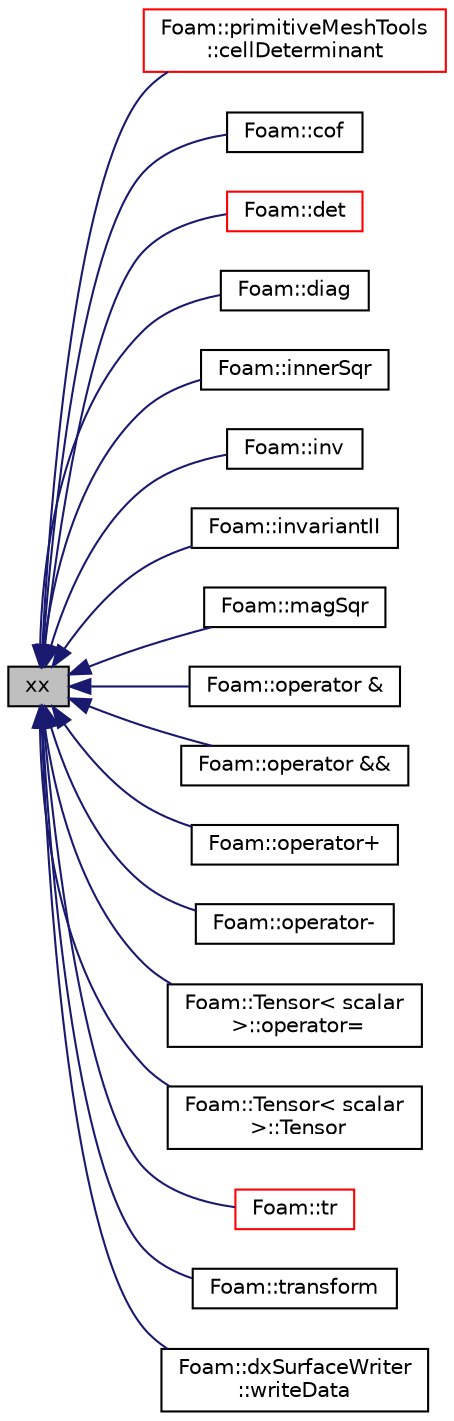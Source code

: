 digraph "xx"
{
  bgcolor="transparent";
  edge [fontname="Helvetica",fontsize="10",labelfontname="Helvetica",labelfontsize="10"];
  node [fontname="Helvetica",fontsize="10",shape=record];
  rankdir="LR";
  Node14 [label="xx",height=0.2,width=0.4,color="black", fillcolor="grey75", style="filled", fontcolor="black"];
  Node14 -> Node15 [dir="back",color="midnightblue",fontsize="10",style="solid",fontname="Helvetica"];
  Node15 [label="Foam::primitiveMeshTools\l::cellDeterminant",height=0.2,width=0.4,color="red",URL="$a28689.html#aaeaed20e05a2c6778ed319091c34991c",tooltip="Generate cell determinant field. "];
  Node14 -> Node51 [dir="back",color="midnightblue",fontsize="10",style="solid",fontname="Helvetica"];
  Node51 [label="Foam::cof",height=0.2,width=0.4,color="black",URL="$a21851.html#aba11e623225195f0c7e66326ad667863",tooltip="Return the cofactor symmetric tensor of a symmetric tensor. "];
  Node14 -> Node52 [dir="back",color="midnightblue",fontsize="10",style="solid",fontname="Helvetica"];
  Node52 [label="Foam::det",height=0.2,width=0.4,color="red",URL="$a21851.html#a7a7d427803e13e2d25077375a0d8ee06",tooltip="Return the determinant of a symmetric tensor. "];
  Node14 -> Node55 [dir="back",color="midnightblue",fontsize="10",style="solid",fontname="Helvetica"];
  Node55 [label="Foam::diag",height=0.2,width=0.4,color="black",URL="$a21851.html#a3fc53aa3206a5459d1d5ebb27e0a719f",tooltip="Return the diagonal of a symmetric tensor as a diagonal tensor. "];
  Node14 -> Node56 [dir="back",color="midnightblue",fontsize="10",style="solid",fontname="Helvetica"];
  Node56 [label="Foam::innerSqr",height=0.2,width=0.4,color="black",URL="$a21851.html#af4ea737769ba0a1b12053a2c967e6402",tooltip="Inner-sqr of a symmetric tensor. "];
  Node14 -> Node57 [dir="back",color="midnightblue",fontsize="10",style="solid",fontname="Helvetica"];
  Node57 [label="Foam::inv",height=0.2,width=0.4,color="black",URL="$a21851.html#ac6cce89d9430d6a8a200c00aca98cb7c",tooltip="Return the inverse of a symmetric tensor give the determinant. "];
  Node14 -> Node58 [dir="back",color="midnightblue",fontsize="10",style="solid",fontname="Helvetica"];
  Node58 [label="Foam::invariantII",height=0.2,width=0.4,color="black",URL="$a21851.html#a9bcc9c04ae69d1aaf3371fd6393887e4",tooltip="Return the 2nd invariant of a symmetric tensor. "];
  Node14 -> Node59 [dir="back",color="midnightblue",fontsize="10",style="solid",fontname="Helvetica"];
  Node59 [label="Foam::magSqr",height=0.2,width=0.4,color="black",URL="$a21851.html#ab396daf9c75d7e637299970b85d46699"];
  Node14 -> Node60 [dir="back",color="midnightblue",fontsize="10",style="solid",fontname="Helvetica"];
  Node60 [label="Foam::operator &",height=0.2,width=0.4,color="black",URL="$a21851.html#a9850d19d9e51704761075694164dacbc",tooltip="Inner-product between two symmetric tensors. "];
  Node14 -> Node61 [dir="back",color="midnightblue",fontsize="10",style="solid",fontname="Helvetica"];
  Node61 [label="Foam::operator &&",height=0.2,width=0.4,color="black",URL="$a21851.html#affc36a37666281f483f45aa2723da375",tooltip="Double-dot-product between a symmetric tensor and a symmetric tensor. "];
  Node14 -> Node62 [dir="back",color="midnightblue",fontsize="10",style="solid",fontname="Helvetica"];
  Node62 [label="Foam::operator+",height=0.2,width=0.4,color="black",URL="$a21851.html#a6cb3dc56c718ed391b74d817f8d49367"];
  Node14 -> Node63 [dir="back",color="midnightblue",fontsize="10",style="solid",fontname="Helvetica"];
  Node63 [label="Foam::operator-",height=0.2,width=0.4,color="black",URL="$a21851.html#a98d691ddfb52c15ee9e02a863709f7b2"];
  Node14 -> Node64 [dir="back",color="midnightblue",fontsize="10",style="solid",fontname="Helvetica"];
  Node64 [label="Foam::Tensor\< scalar\l \>::operator=",height=0.2,width=0.4,color="black",URL="$a28789.html#a524fa973dba20cdfa6bc3be3195494a1",tooltip="Assign to a SymmTensor. "];
  Node14 -> Node65 [dir="back",color="midnightblue",fontsize="10",style="solid",fontname="Helvetica"];
  Node65 [label="Foam::Tensor\< scalar\l \>::Tensor",height=0.2,width=0.4,color="black",URL="$a28789.html#a7334545f6b9895a242bca7a95a928276",tooltip="Construct given SymmTensor. "];
  Node14 -> Node66 [dir="back",color="midnightblue",fontsize="10",style="solid",fontname="Helvetica"];
  Node66 [label="Foam::tr",height=0.2,width=0.4,color="red",URL="$a21851.html#a3697f5721aa8751868f64060aa4aa5e7",tooltip="Return the trace of a symmetric tensor. "];
  Node14 -> Node71 [dir="back",color="midnightblue",fontsize="10",style="solid",fontname="Helvetica"];
  Node71 [label="Foam::transform",height=0.2,width=0.4,color="black",URL="$a21851.html#a2398526b38a4e70fd5c67cbfd9139fc0"];
  Node14 -> Node72 [dir="back",color="midnightblue",fontsize="10",style="solid",fontname="Helvetica"];
  Node72 [label="Foam::dxSurfaceWriter\l::writeData",height=0.2,width=0.4,color="black",URL="$a30685.html#acb257dd0f2e708e03f47a7aeb42021ed"];
}

